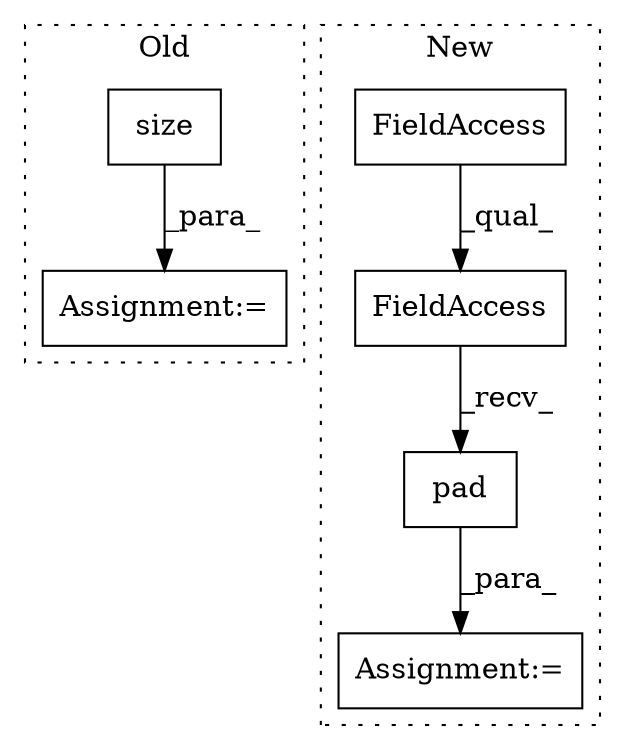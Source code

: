 digraph G {
subgraph cluster0 {
1 [label="size" a="32" s="3917,3923" l="5,1" shape="box"];
6 [label="Assignment:=" a="7" s="3910" l="1" shape="box"];
label = "Old";
style="dotted";
}
subgraph cluster1 {
2 [label="pad" a="32" s="3733,3749" l="4,1" shape="box"];
3 [label="FieldAccess" a="22" s="3713" l="19" shape="box"];
4 [label="Assignment:=" a="7" s="3777" l="1" shape="box"];
5 [label="FieldAccess" a="22" s="3713" l="8" shape="box"];
label = "New";
style="dotted";
}
1 -> 6 [label="_para_"];
2 -> 4 [label="_para_"];
3 -> 2 [label="_recv_"];
5 -> 3 [label="_qual_"];
}